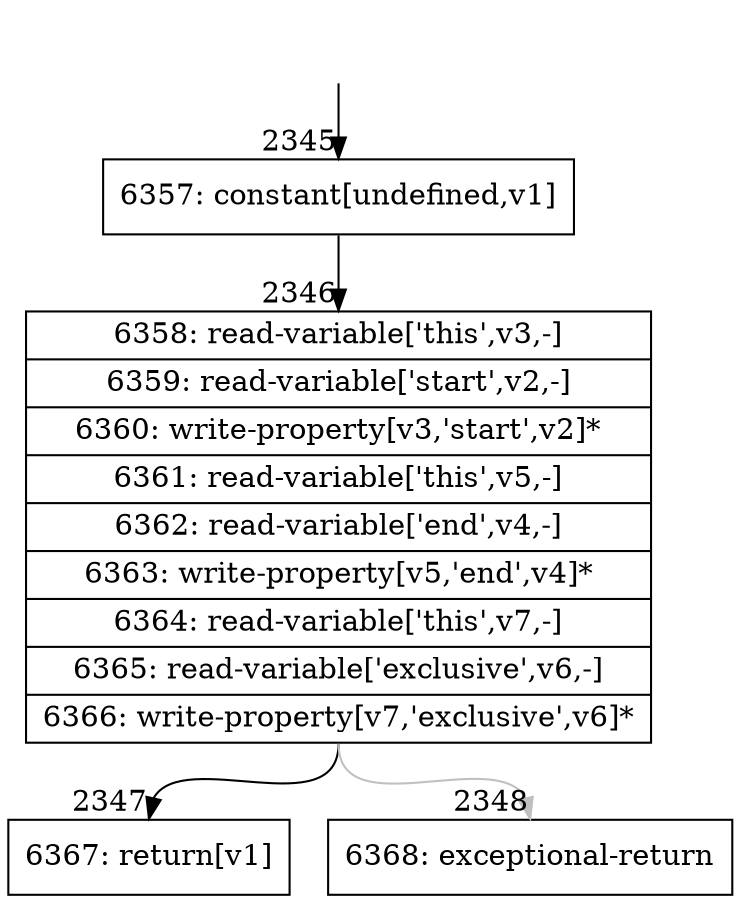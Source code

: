 digraph {
rankdir="TD"
BB_entry216[shape=none,label=""];
BB_entry216 -> BB2345 [tailport=s, headport=n, headlabel="    2345"]
BB2345 [shape=record label="{6357: constant[undefined,v1]}" ] 
BB2345 -> BB2346 [tailport=s, headport=n, headlabel="      2346"]
BB2346 [shape=record label="{6358: read-variable['this',v3,-]|6359: read-variable['start',v2,-]|6360: write-property[v3,'start',v2]*|6361: read-variable['this',v5,-]|6362: read-variable['end',v4,-]|6363: write-property[v5,'end',v4]*|6364: read-variable['this',v7,-]|6365: read-variable['exclusive',v6,-]|6366: write-property[v7,'exclusive',v6]*}" ] 
BB2346 -> BB2347 [tailport=s, headport=n, headlabel="      2347"]
BB2346 -> BB2348 [tailport=s, headport=n, color=gray, headlabel="      2348"]
BB2347 [shape=record label="{6367: return[v1]}" ] 
BB2348 [shape=record label="{6368: exceptional-return}" ] 
//#$~ 1595
}
